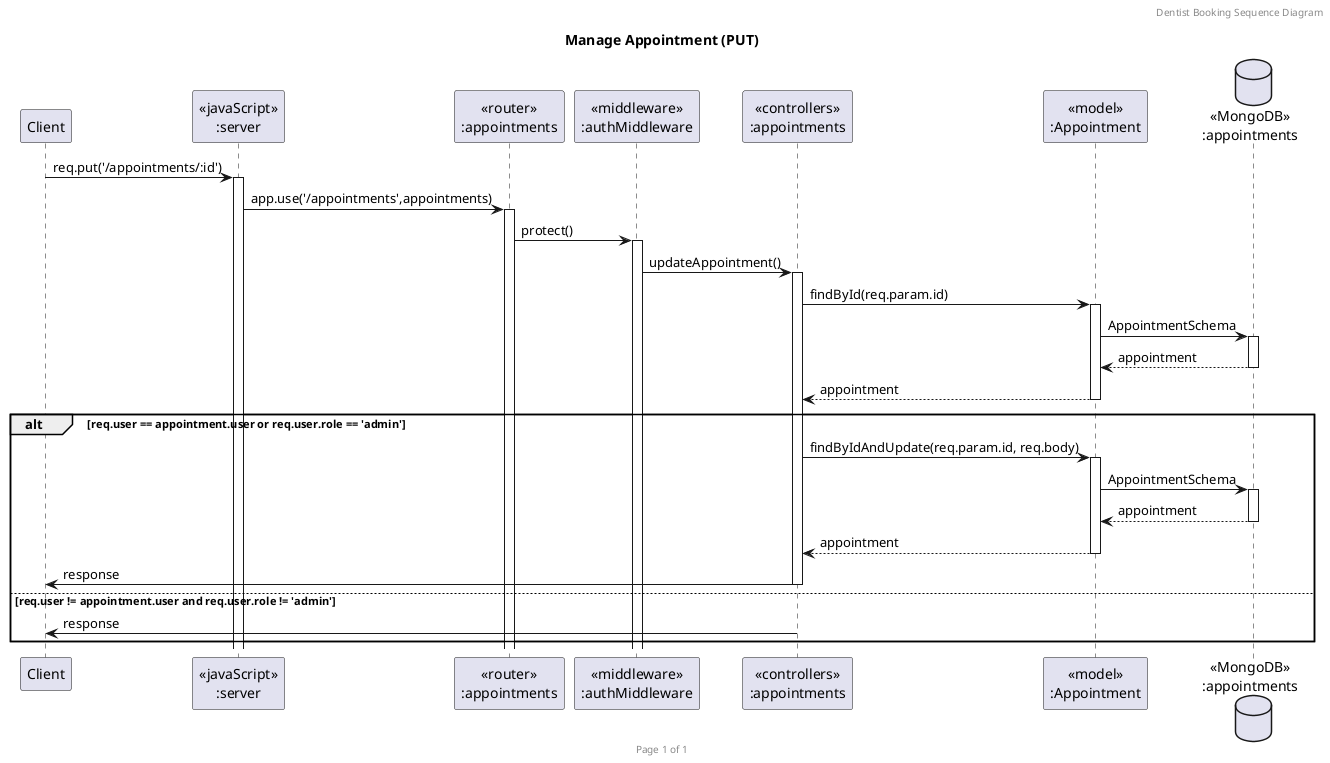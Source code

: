 @startuml Manage Appointment (PUT)

header Dentist Booking Sequence Diagram
footer Page %page% of %lastpage%
title "Manage Appointment (PUT)"

participant "Client" as client
participant "<<javaScript>>\n:server" as server
participant "<<router>>\n:appointments" as routerAppointments
participant "<<middleware>>\n:authMiddleware" as authMiddleware
participant "<<controllers>>\n:appointments" as controllersAppointments
participant "<<model>>\n:Appointment" as modelAppointment
database "<<MongoDB>>\n:appointments" as AppointmentsDatabase

client->server ++:req.put('/appointments/:id')
server->routerAppointments ++:app.use('/appointments',appointments)
routerAppointments->authMiddleware ++:protect()
authMiddleware -> controllersAppointments ++:updateAppointment()
controllersAppointments -> modelAppointment ++:findById(req.param.id)
modelAppointment -> AppointmentsDatabase ++:AppointmentSchema
AppointmentsDatabase --> modelAppointment --:appointment
controllersAppointments <-- modelAppointment --:appointment
alt req.user == appointment.user or req.user.role == 'admin'
controllersAppointments->modelAppointment ++:findByIdAndUpdate(req.param.id, req.body)
modelAppointment ->AppointmentsDatabase ++: AppointmentSchema
AppointmentsDatabase --> modelAppointment --: appointment
controllersAppointments <-- modelAppointment --:appointment
controllersAppointments->client --:response
else req.user != appointment.user and req.user.role != 'admin'
controllersAppointments->client --:response
end

@enduml
